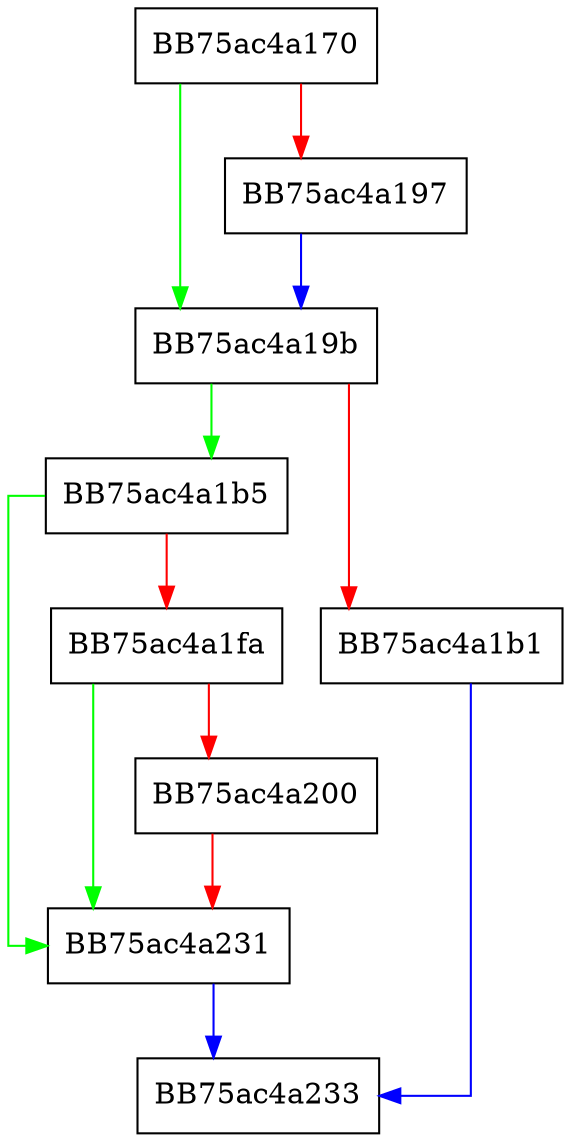 digraph GetCidxHeader {
  node [shape="box"];
  graph [splines=ortho];
  BB75ac4a170 -> BB75ac4a19b [color="green"];
  BB75ac4a170 -> BB75ac4a197 [color="red"];
  BB75ac4a197 -> BB75ac4a19b [color="blue"];
  BB75ac4a19b -> BB75ac4a1b5 [color="green"];
  BB75ac4a19b -> BB75ac4a1b1 [color="red"];
  BB75ac4a1b1 -> BB75ac4a233 [color="blue"];
  BB75ac4a1b5 -> BB75ac4a231 [color="green"];
  BB75ac4a1b5 -> BB75ac4a1fa [color="red"];
  BB75ac4a1fa -> BB75ac4a231 [color="green"];
  BB75ac4a1fa -> BB75ac4a200 [color="red"];
  BB75ac4a200 -> BB75ac4a231 [color="red"];
  BB75ac4a231 -> BB75ac4a233 [color="blue"];
}